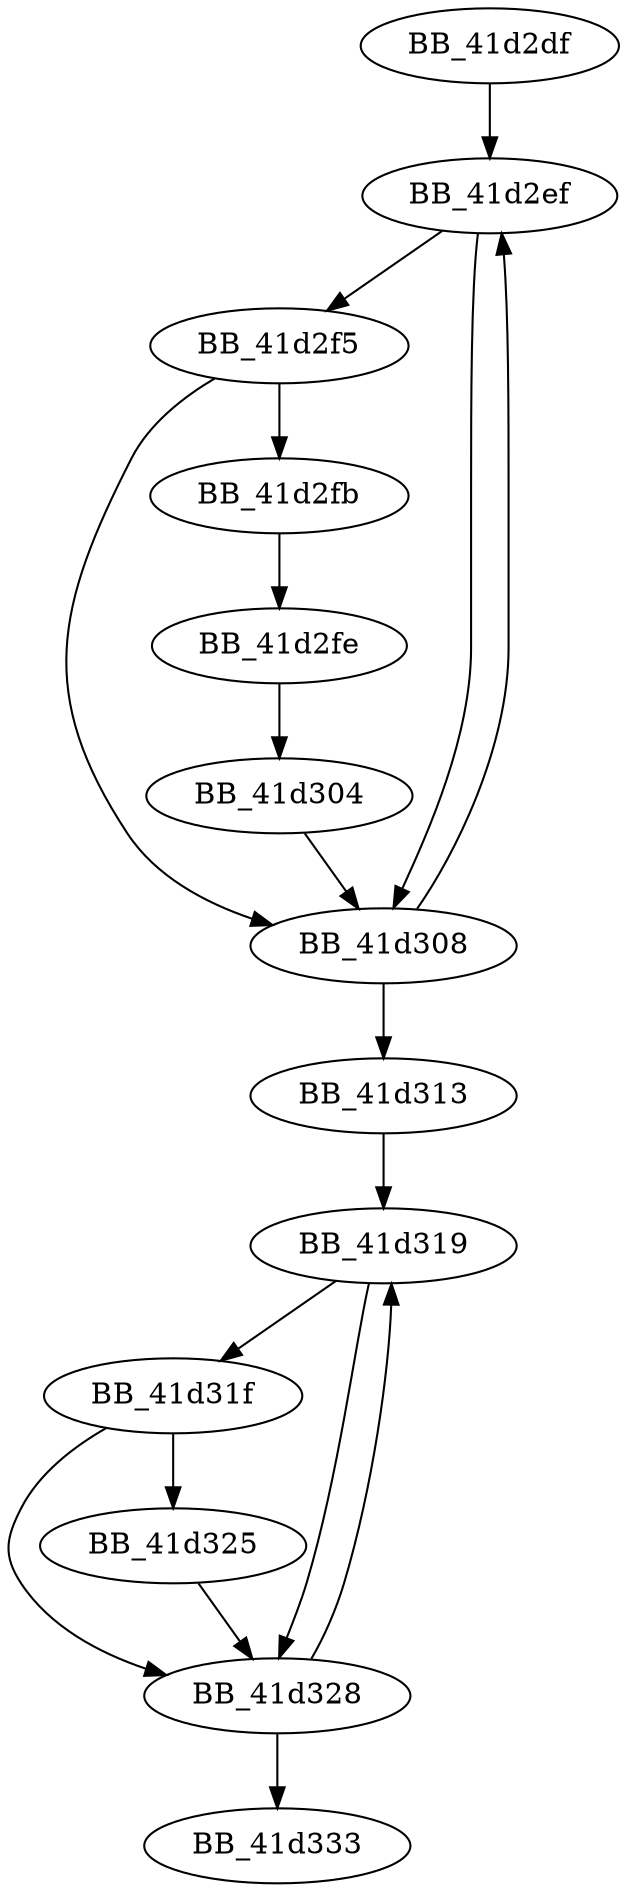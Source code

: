 DiGraph __mtdeletelocks{
BB_41d2df->BB_41d2ef
BB_41d2ef->BB_41d2f5
BB_41d2ef->BB_41d308
BB_41d2f5->BB_41d2fb
BB_41d2f5->BB_41d308
BB_41d2fb->BB_41d2fe
BB_41d2fe->BB_41d304
BB_41d304->BB_41d308
BB_41d308->BB_41d2ef
BB_41d308->BB_41d313
BB_41d313->BB_41d319
BB_41d319->BB_41d31f
BB_41d319->BB_41d328
BB_41d31f->BB_41d325
BB_41d31f->BB_41d328
BB_41d325->BB_41d328
BB_41d328->BB_41d319
BB_41d328->BB_41d333
}
